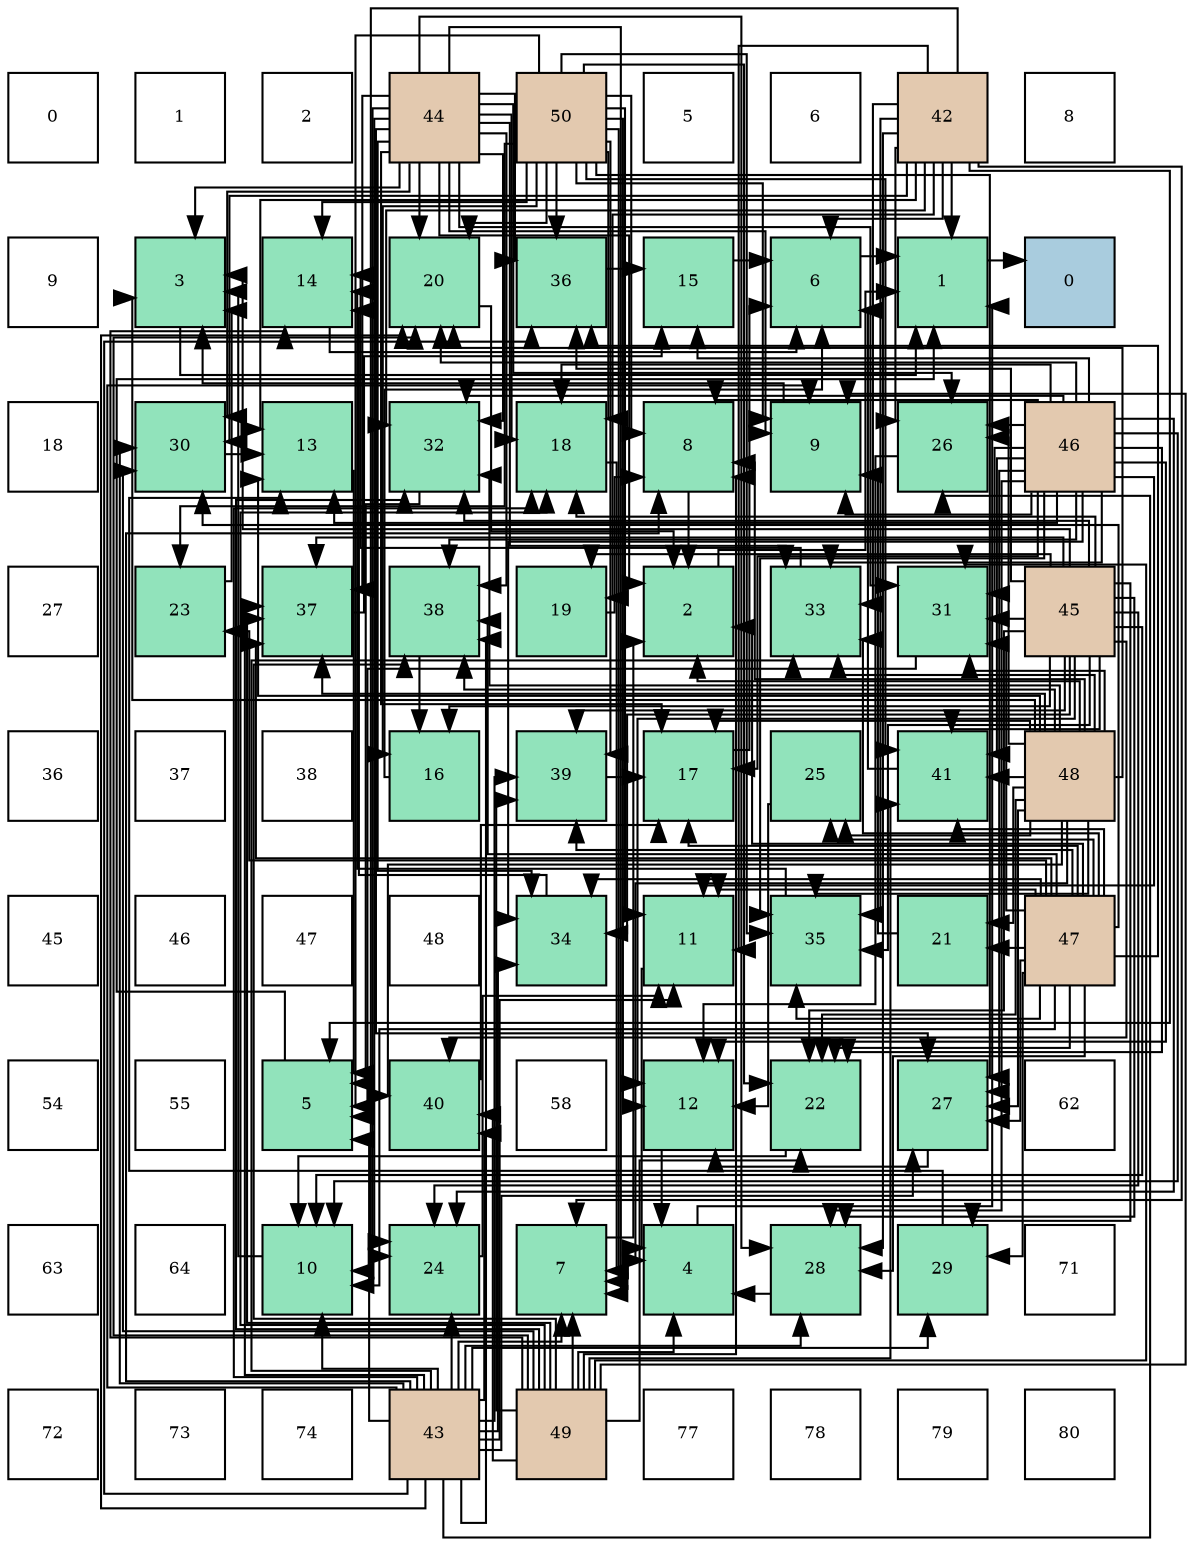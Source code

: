 digraph layout{
 rankdir=TB;
 splines=ortho;
 node [style=filled shape=square fixedsize=true width=0.6];
0[label="0", fontsize=8, fillcolor="#ffffff"];
1[label="1", fontsize=8, fillcolor="#ffffff"];
2[label="2", fontsize=8, fillcolor="#ffffff"];
3[label="44", fontsize=8, fillcolor="#e3c9af"];
4[label="50", fontsize=8, fillcolor="#e3c9af"];
5[label="5", fontsize=8, fillcolor="#ffffff"];
6[label="6", fontsize=8, fillcolor="#ffffff"];
7[label="42", fontsize=8, fillcolor="#e3c9af"];
8[label="8", fontsize=8, fillcolor="#ffffff"];
9[label="9", fontsize=8, fillcolor="#ffffff"];
10[label="3", fontsize=8, fillcolor="#91e3bb"];
11[label="14", fontsize=8, fillcolor="#91e3bb"];
12[label="20", fontsize=8, fillcolor="#91e3bb"];
13[label="36", fontsize=8, fillcolor="#91e3bb"];
14[label="15", fontsize=8, fillcolor="#91e3bb"];
15[label="6", fontsize=8, fillcolor="#91e3bb"];
16[label="1", fontsize=8, fillcolor="#91e3bb"];
17[label="0", fontsize=8, fillcolor="#a9ccde"];
18[label="18", fontsize=8, fillcolor="#ffffff"];
19[label="30", fontsize=8, fillcolor="#91e3bb"];
20[label="13", fontsize=8, fillcolor="#91e3bb"];
21[label="32", fontsize=8, fillcolor="#91e3bb"];
22[label="18", fontsize=8, fillcolor="#91e3bb"];
23[label="8", fontsize=8, fillcolor="#91e3bb"];
24[label="9", fontsize=8, fillcolor="#91e3bb"];
25[label="26", fontsize=8, fillcolor="#91e3bb"];
26[label="46", fontsize=8, fillcolor="#e3c9af"];
27[label="27", fontsize=8, fillcolor="#ffffff"];
28[label="23", fontsize=8, fillcolor="#91e3bb"];
29[label="37", fontsize=8, fillcolor="#91e3bb"];
30[label="38", fontsize=8, fillcolor="#91e3bb"];
31[label="19", fontsize=8, fillcolor="#91e3bb"];
32[label="2", fontsize=8, fillcolor="#91e3bb"];
33[label="33", fontsize=8, fillcolor="#91e3bb"];
34[label="31", fontsize=8, fillcolor="#91e3bb"];
35[label="45", fontsize=8, fillcolor="#e3c9af"];
36[label="36", fontsize=8, fillcolor="#ffffff"];
37[label="37", fontsize=8, fillcolor="#ffffff"];
38[label="38", fontsize=8, fillcolor="#ffffff"];
39[label="16", fontsize=8, fillcolor="#91e3bb"];
40[label="39", fontsize=8, fillcolor="#91e3bb"];
41[label="17", fontsize=8, fillcolor="#91e3bb"];
42[label="25", fontsize=8, fillcolor="#91e3bb"];
43[label="41", fontsize=8, fillcolor="#91e3bb"];
44[label="48", fontsize=8, fillcolor="#e3c9af"];
45[label="45", fontsize=8, fillcolor="#ffffff"];
46[label="46", fontsize=8, fillcolor="#ffffff"];
47[label="47", fontsize=8, fillcolor="#ffffff"];
48[label="48", fontsize=8, fillcolor="#ffffff"];
49[label="34", fontsize=8, fillcolor="#91e3bb"];
50[label="11", fontsize=8, fillcolor="#91e3bb"];
51[label="35", fontsize=8, fillcolor="#91e3bb"];
52[label="21", fontsize=8, fillcolor="#91e3bb"];
53[label="47", fontsize=8, fillcolor="#e3c9af"];
54[label="54", fontsize=8, fillcolor="#ffffff"];
55[label="55", fontsize=8, fillcolor="#ffffff"];
56[label="5", fontsize=8, fillcolor="#91e3bb"];
57[label="40", fontsize=8, fillcolor="#91e3bb"];
58[label="58", fontsize=8, fillcolor="#ffffff"];
59[label="12", fontsize=8, fillcolor="#91e3bb"];
60[label="22", fontsize=8, fillcolor="#91e3bb"];
61[label="27", fontsize=8, fillcolor="#91e3bb"];
62[label="62", fontsize=8, fillcolor="#ffffff"];
63[label="63", fontsize=8, fillcolor="#ffffff"];
64[label="64", fontsize=8, fillcolor="#ffffff"];
65[label="10", fontsize=8, fillcolor="#91e3bb"];
66[label="24", fontsize=8, fillcolor="#91e3bb"];
67[label="7", fontsize=8, fillcolor="#91e3bb"];
68[label="4", fontsize=8, fillcolor="#91e3bb"];
69[label="28", fontsize=8, fillcolor="#91e3bb"];
70[label="29", fontsize=8, fillcolor="#91e3bb"];
71[label="71", fontsize=8, fillcolor="#ffffff"];
72[label="72", fontsize=8, fillcolor="#ffffff"];
73[label="73", fontsize=8, fillcolor="#ffffff"];
74[label="74", fontsize=8, fillcolor="#ffffff"];
75[label="43", fontsize=8, fillcolor="#e3c9af"];
76[label="49", fontsize=8, fillcolor="#e3c9af"];
77[label="77", fontsize=8, fillcolor="#ffffff"];
78[label="78", fontsize=8, fillcolor="#ffffff"];
79[label="79", fontsize=8, fillcolor="#ffffff"];
80[label="80", fontsize=8, fillcolor="#ffffff"];
edge [constraint=false, style=vis];16 -> 17;
32 -> 16;
10 -> 16;
68 -> 16;
56 -> 16;
15 -> 16;
67 -> 32;
23 -> 32;
24 -> 10;
65 -> 10;
50 -> 68;
59 -> 68;
20 -> 56;
11 -> 15;
14 -> 15;
39 -> 15;
41 -> 15;
22 -> 67;
31 -> 23;
12 -> 32;
52 -> 24;
60 -> 65;
28 -> 10;
66 -> 50;
42 -> 59;
25 -> 59;
61 -> 59;
69 -> 68;
70 -> 20;
19 -> 20;
34 -> 56;
21 -> 56;
33 -> 11;
49 -> 11;
51 -> 11;
13 -> 14;
29 -> 14;
30 -> 39;
40 -> 41;
57 -> 41;
43 -> 15;
7 -> 16;
7 -> 56;
7 -> 15;
7 -> 67;
7 -> 50;
7 -> 20;
7 -> 31;
7 -> 66;
7 -> 25;
7 -> 69;
7 -> 19;
7 -> 21;
7 -> 33;
7 -> 51;
75 -> 56;
75 -> 67;
75 -> 23;
75 -> 24;
75 -> 65;
75 -> 50;
75 -> 22;
75 -> 12;
75 -> 66;
75 -> 25;
75 -> 61;
75 -> 69;
75 -> 70;
75 -> 19;
75 -> 33;
75 -> 49;
75 -> 13;
75 -> 29;
75 -> 30;
75 -> 40;
75 -> 57;
3 -> 32;
3 -> 10;
3 -> 67;
3 -> 24;
3 -> 65;
3 -> 41;
3 -> 22;
3 -> 12;
3 -> 66;
3 -> 25;
3 -> 61;
3 -> 69;
3 -> 19;
3 -> 34;
3 -> 21;
3 -> 33;
3 -> 49;
3 -> 13;
3 -> 29;
3 -> 30;
35 -> 10;
35 -> 65;
35 -> 59;
35 -> 39;
35 -> 22;
35 -> 31;
35 -> 60;
35 -> 66;
35 -> 69;
35 -> 70;
35 -> 34;
35 -> 21;
35 -> 49;
35 -> 51;
35 -> 13;
35 -> 29;
35 -> 40;
35 -> 57;
35 -> 43;
26 -> 23;
26 -> 24;
26 -> 65;
26 -> 50;
26 -> 59;
26 -> 20;
26 -> 14;
26 -> 41;
26 -> 22;
26 -> 12;
26 -> 60;
26 -> 66;
26 -> 25;
26 -> 61;
26 -> 69;
26 -> 34;
26 -> 21;
26 -> 33;
26 -> 49;
26 -> 51;
26 -> 30;
26 -> 43;
53 -> 32;
53 -> 65;
53 -> 50;
53 -> 41;
53 -> 52;
53 -> 60;
53 -> 28;
53 -> 42;
53 -> 61;
53 -> 69;
53 -> 70;
53 -> 19;
53 -> 34;
53 -> 33;
53 -> 49;
53 -> 51;
53 -> 13;
53 -> 29;
53 -> 30;
53 -> 40;
53 -> 43;
44 -> 32;
44 -> 10;
44 -> 68;
44 -> 23;
44 -> 20;
44 -> 41;
44 -> 12;
44 -> 52;
44 -> 60;
44 -> 42;
44 -> 25;
44 -> 61;
44 -> 34;
44 -> 21;
44 -> 33;
44 -> 51;
44 -> 29;
44 -> 30;
44 -> 57;
44 -> 43;
76 -> 68;
76 -> 67;
76 -> 23;
76 -> 24;
76 -> 11;
76 -> 22;
76 -> 12;
76 -> 60;
76 -> 19;
76 -> 34;
76 -> 21;
76 -> 29;
76 -> 30;
76 -> 40;
76 -> 57;
76 -> 43;
4 -> 56;
4 -> 67;
4 -> 23;
4 -> 24;
4 -> 50;
4 -> 59;
4 -> 11;
4 -> 39;
4 -> 22;
4 -> 12;
4 -> 60;
4 -> 28;
4 -> 61;
4 -> 51;
4 -> 13;
4 -> 40;
4 -> 43;
edge [constraint=true, style=invis];
0 -> 9 -> 18 -> 27 -> 36 -> 45 -> 54 -> 63 -> 72;
1 -> 10 -> 19 -> 28 -> 37 -> 46 -> 55 -> 64 -> 73;
2 -> 11 -> 20 -> 29 -> 38 -> 47 -> 56 -> 65 -> 74;
3 -> 12 -> 21 -> 30 -> 39 -> 48 -> 57 -> 66 -> 75;
4 -> 13 -> 22 -> 31 -> 40 -> 49 -> 58 -> 67 -> 76;
5 -> 14 -> 23 -> 32 -> 41 -> 50 -> 59 -> 68 -> 77;
6 -> 15 -> 24 -> 33 -> 42 -> 51 -> 60 -> 69 -> 78;
7 -> 16 -> 25 -> 34 -> 43 -> 52 -> 61 -> 70 -> 79;
8 -> 17 -> 26 -> 35 -> 44 -> 53 -> 62 -> 71 -> 80;
rank = same {0 -> 1 -> 2 -> 3 -> 4 -> 5 -> 6 -> 7 -> 8};
rank = same {9 -> 10 -> 11 -> 12 -> 13 -> 14 -> 15 -> 16 -> 17};
rank = same {18 -> 19 -> 20 -> 21 -> 22 -> 23 -> 24 -> 25 -> 26};
rank = same {27 -> 28 -> 29 -> 30 -> 31 -> 32 -> 33 -> 34 -> 35};
rank = same {36 -> 37 -> 38 -> 39 -> 40 -> 41 -> 42 -> 43 -> 44};
rank = same {45 -> 46 -> 47 -> 48 -> 49 -> 50 -> 51 -> 52 -> 53};
rank = same {54 -> 55 -> 56 -> 57 -> 58 -> 59 -> 60 -> 61 -> 62};
rank = same {63 -> 64 -> 65 -> 66 -> 67 -> 68 -> 69 -> 70 -> 71};
rank = same {72 -> 73 -> 74 -> 75 -> 76 -> 77 -> 78 -> 79 -> 80};
}